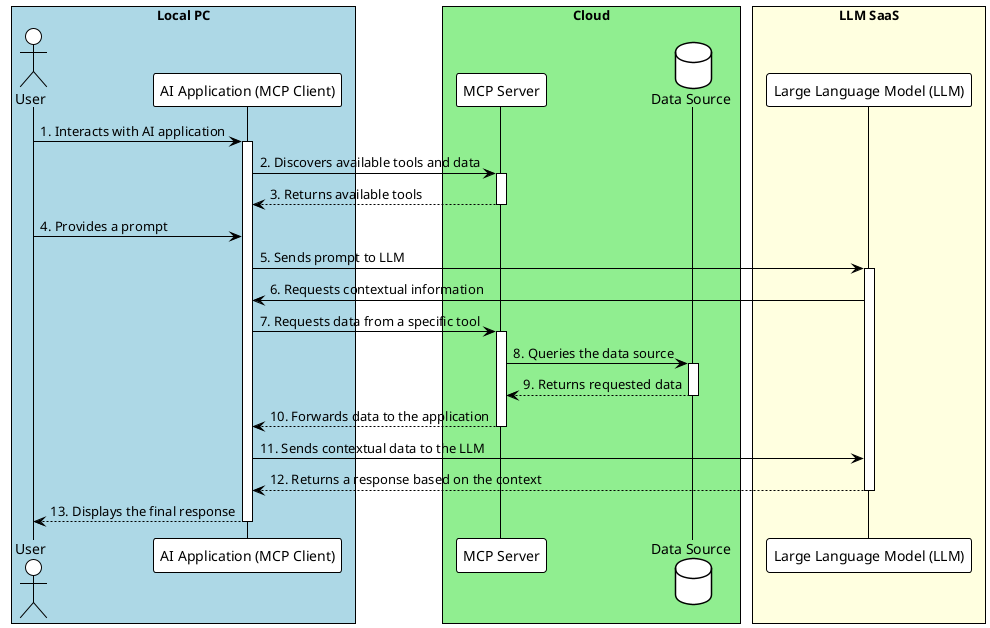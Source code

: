 @startuml
!theme plain

box "Local PC" #LightBlue
  actor User
  participant "AI Application (MCP Client)" as App
end box

box "Cloud" #LightGreen
  participant "MCP Server" as MCPServer
  database "Data Source" as DataSource
end box

box "LLM SaaS" #LightYellow
  participant "Large Language Model (LLM)" as LLM
end box

User -> App: 1. Interacts with AI application
activate App

App -> MCPServer: 2. Discovers available tools and data
activate MCPServer
MCPServer --> App: 3. Returns available tools
deactivate MCPServer

User -> App: 4. Provides a prompt
App -> LLM: 5. Sends prompt to LLM
activate LLM

LLM -> App: 6. Requests contextual information
App -> MCPServer: 7. Requests data from a specific tool
activate MCPServer

MCPServer -> DataSource: 8. Queries the data source
activate DataSource
DataSource --> MCPServer: 9. Returns requested data
deactivate DataSource

MCPServer --> App: 10. Forwards data to the application
deactivate MCPServer

App -> LLM: 11. Sends contextual data to the LLM
LLM --> App: 12. Returns a response based on the context
deactivate LLM

App --> User: 13. Displays the final response
deactivate App

@enduml